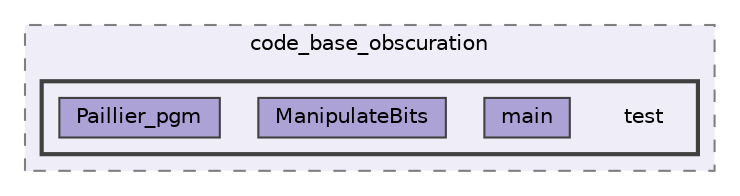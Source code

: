 digraph "C:/Users/Katia/Documents/GitHub/code_base_obscuration/test"
{
 // LATEX_PDF_SIZE
  bgcolor="transparent";
  edge [fontname=Helvetica,fontsize=10,labelfontname=Helvetica,labelfontsize=10];
  node [fontname=Helvetica,fontsize=10,shape=box,height=0.2,width=0.4];
  compound=true
  subgraph clusterdir_5775863d9c7d3ed38b43629c0c08d8a8 {
    graph [ bgcolor="#efedf7", pencolor="grey50", label="code_base_obscuration", fontname=Helvetica,fontsize=10 style="filled,dashed", URL="dir_5775863d9c7d3ed38b43629c0c08d8a8.html",tooltip=""]
  subgraph clusterdir_96d169e2693abe10e4953785dce6488a {
    graph [ bgcolor="#efedf7", pencolor="grey25", label="", fontname=Helvetica,fontsize=10 style="filled,bold", URL="dir_96d169e2693abe10e4953785dce6488a.html",tooltip=""]
    dir_96d169e2693abe10e4953785dce6488a [shape=plaintext, label="test"];
  dir_23beb8c10e06aac7793ee537fe623c21 [label="main", fillcolor="#ada2d6", color="grey25", style="filled", URL="dir_23beb8c10e06aac7793ee537fe623c21.html",tooltip=""];
  dir_7ba4921c036cb804f272fb83b6ebc12e [label="ManipulateBits", fillcolor="#ada2d6", color="grey25", style="filled", URL="dir_7ba4921c036cb804f272fb83b6ebc12e.html",tooltip=""];
  dir_5bd57d478d52a495f5fde0e67777d609 [label="Paillier_pgm", fillcolor="#ada2d6", color="grey25", style="filled", URL="dir_5bd57d478d52a495f5fde0e67777d609.html",tooltip=""];
  }
  }
}
